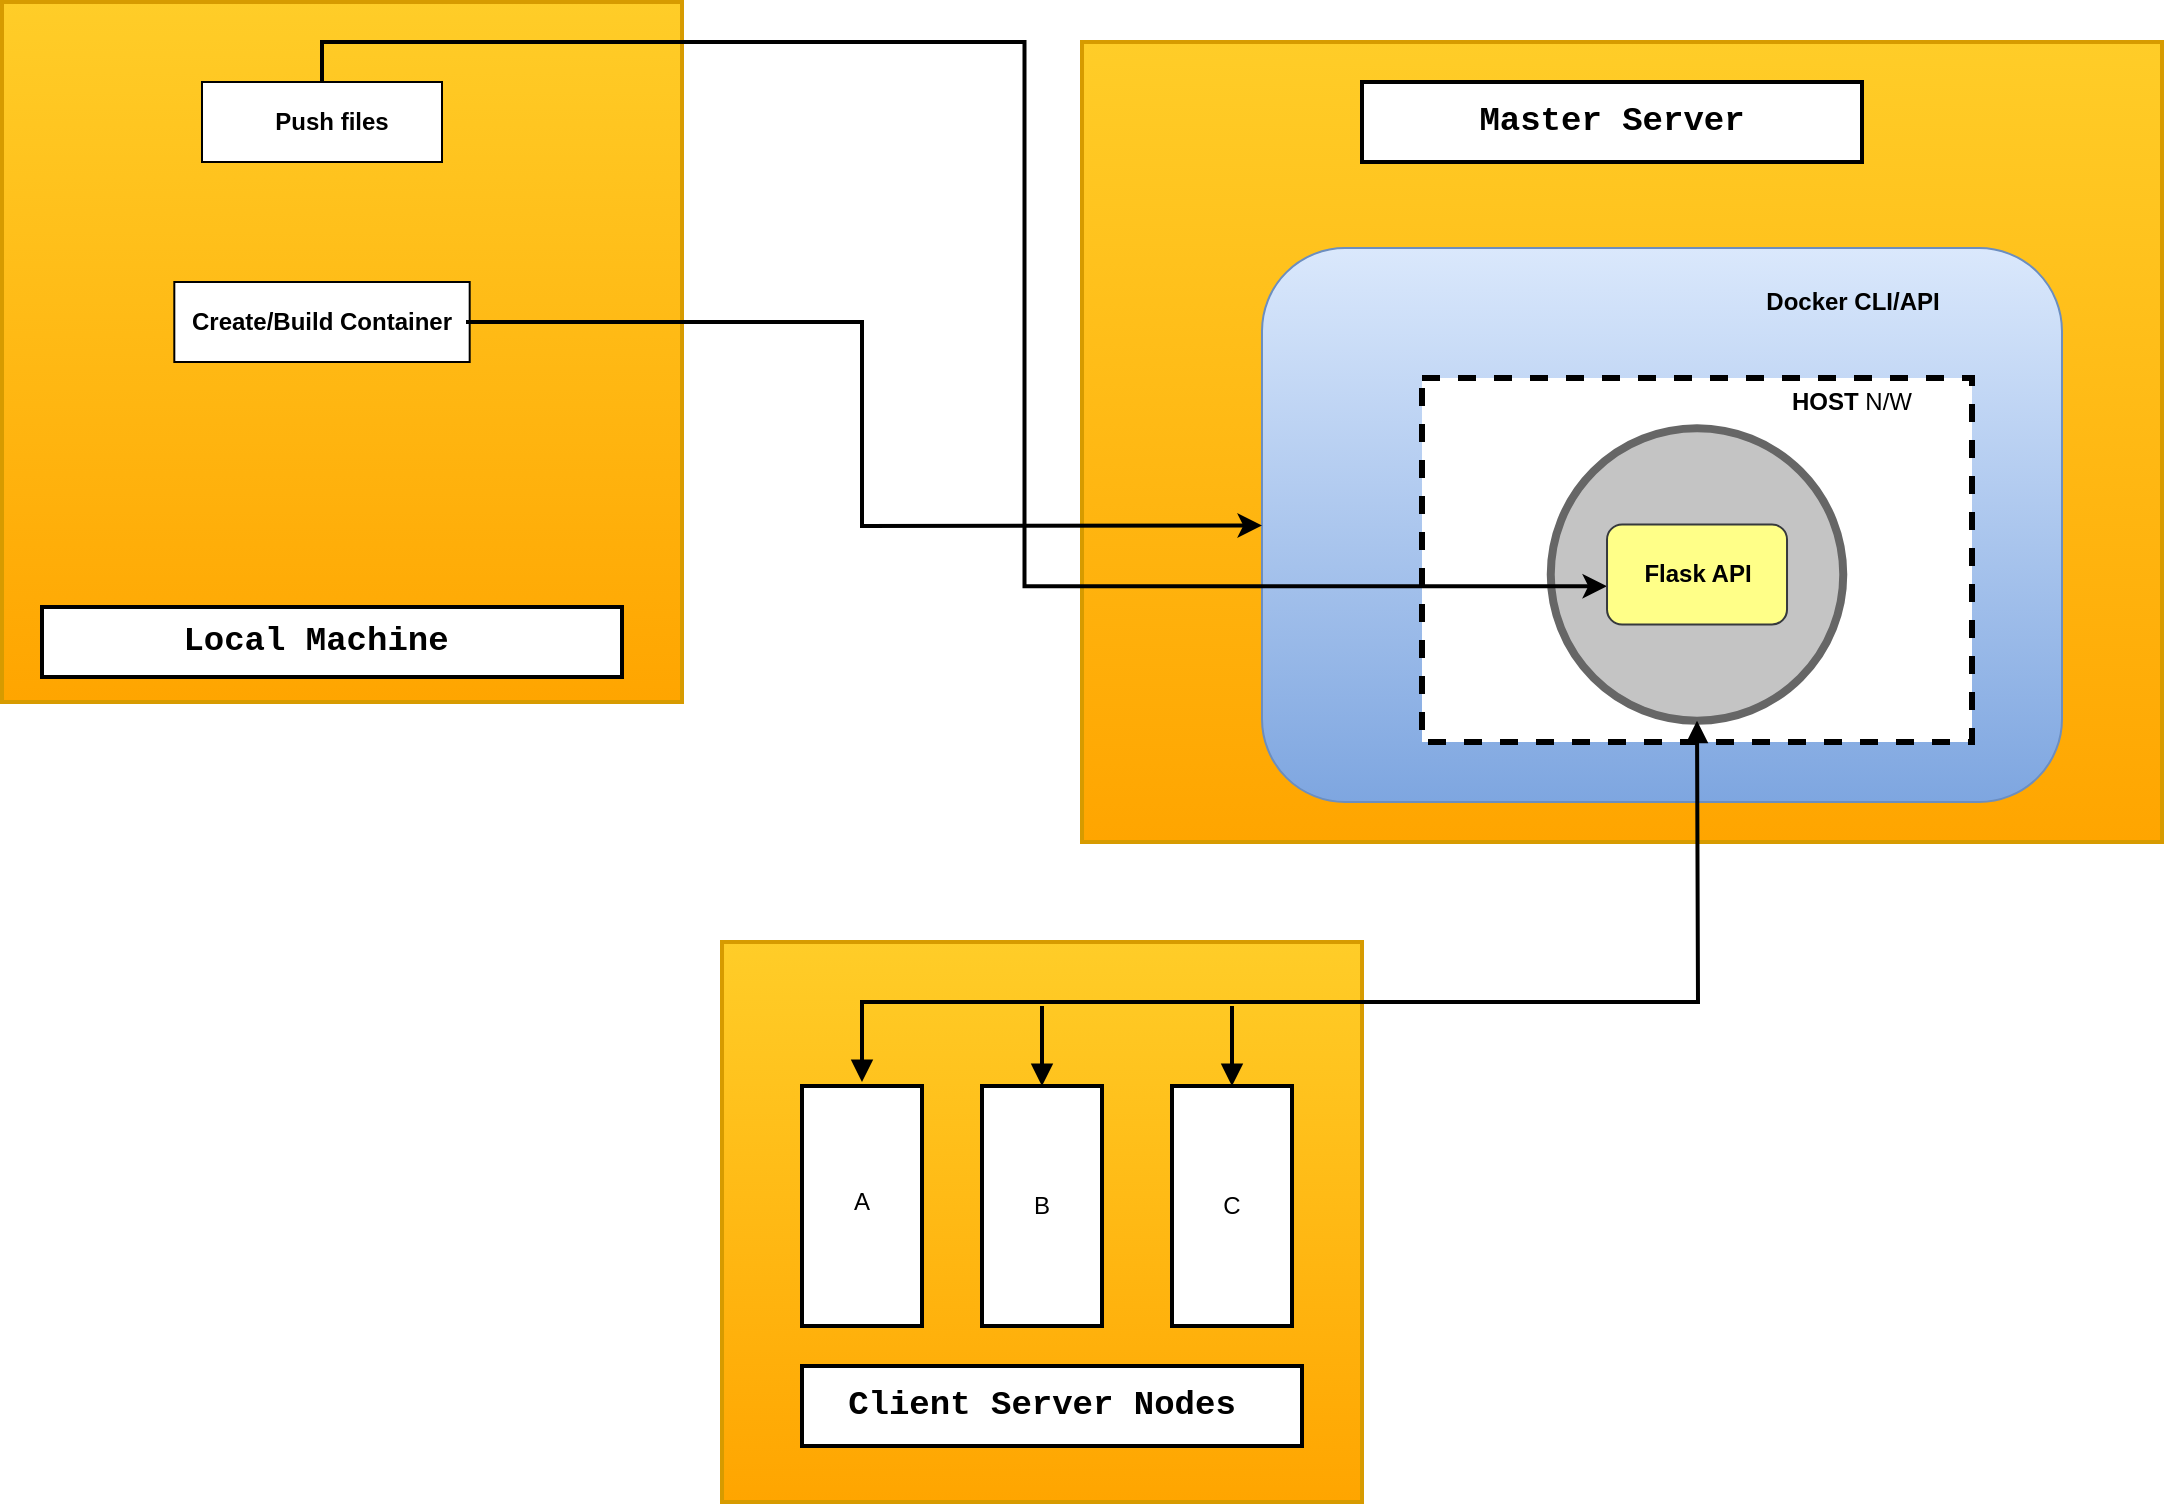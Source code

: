 <mxfile version="14.6.13" type="github"><diagram id="wq_Oh62XWg4GD8bbG_tc" name="Page-1"><mxGraphModel dx="1038" dy="1684" grid="1" gridSize="10" guides="1" tooltips="1" connect="1" arrows="1" fold="1" page="1" pageScale="1" pageWidth="850" pageHeight="1100" math="0" shadow="0"><root><mxCell id="0"/><mxCell id="1" parent="0"/><mxCell id="bRTbqs8VGssQcCrDGNR9-1" value="" style="group" vertex="1" connectable="0" parent="1"><mxGeometry x="100" y="-20" width="1030" height="750" as="geometry"/></mxCell><mxCell id="bRTbqs8VGssQcCrDGNR9-2" value="" style="rounded=0;whiteSpace=wrap;html=1;strokeWidth=2;gradientColor=#ffa500;fillColor=#ffcd28;strokeColor=#d79b00;" vertex="1" parent="bRTbqs8VGssQcCrDGNR9-1"><mxGeometry x="360" y="470" width="320" height="280" as="geometry"/></mxCell><mxCell id="bRTbqs8VGssQcCrDGNR9-3" value="" style="rounded=0;whiteSpace=wrap;html=1;strokeWidth=2;gradientColor=#ffa500;fillColor=#ffcd28;strokeColor=#d79b00;" vertex="1" parent="bRTbqs8VGssQcCrDGNR9-1"><mxGeometry width="340" height="350" as="geometry"/></mxCell><mxCell id="bRTbqs8VGssQcCrDGNR9-4" value="" style="rounded=0;whiteSpace=wrap;html=1;strokeWidth=2;gradientColor=#ffa500;fillColor=#ffcd28;strokeColor=#d79b00;" vertex="1" parent="bRTbqs8VGssQcCrDGNR9-1"><mxGeometry x="540" y="20" width="540" height="400" as="geometry"/></mxCell><mxCell id="bRTbqs8VGssQcCrDGNR9-9" value="" style="rounded=1;whiteSpace=wrap;html=1;gradientColor=#7ea6e0;fillColor=#dae8fc;strokeColor=#6c8ebf;" vertex="1" parent="bRTbqs8VGssQcCrDGNR9-1"><mxGeometry x="630" y="123" width="400" height="277" as="geometry"/></mxCell><mxCell id="bRTbqs8VGssQcCrDGNR9-10" value="&lt;b&gt;Docker CLI/API&lt;/b&gt;" style="text;html=1;align=center;verticalAlign=middle;resizable=0;points=[];autosize=1;strokeColor=none;" vertex="1" parent="bRTbqs8VGssQcCrDGNR9-1"><mxGeometry x="875" y="140" width="100" height="20" as="geometry"/></mxCell><mxCell id="bRTbqs8VGssQcCrDGNR9-12" value="" style="rounded=0;whiteSpace=wrap;html=1;dashed=1;gradientColor=#ffffff;strokeWidth=3;" vertex="1" parent="bRTbqs8VGssQcCrDGNR9-1"><mxGeometry x="710" y="188" width="275" height="182" as="geometry"/></mxCell><mxCell id="bRTbqs8VGssQcCrDGNR9-13" value="&lt;b&gt;HOST&lt;/b&gt; N/W" style="text;html=1;strokeColor=none;fillColor=none;align=center;verticalAlign=middle;whiteSpace=wrap;rounded=0;dashed=1;" vertex="1" parent="bRTbqs8VGssQcCrDGNR9-1"><mxGeometry x="890" y="190" width="70" height="20" as="geometry"/></mxCell><mxCell id="bRTbqs8VGssQcCrDGNR9-14" value="" style="ellipse;whiteSpace=wrap;html=1;aspect=fixed;strokeWidth=4;strokeColor=#666666;fontColor=#333333;fillColor=#C4C4C4;" vertex="1" parent="bRTbqs8VGssQcCrDGNR9-1"><mxGeometry x="774.38" y="213.13" width="146.25" height="146.25" as="geometry"/></mxCell><mxCell id="bRTbqs8VGssQcCrDGNR9-16" value="" style="rounded=0;whiteSpace=wrap;html=1;strokeWidth=2;gradientColor=#ffffff;rotation=90;" vertex="1" parent="bRTbqs8VGssQcCrDGNR9-1"><mxGeometry x="370" y="572" width="120" height="60" as="geometry"/></mxCell><mxCell id="bRTbqs8VGssQcCrDGNR9-17" style="edgeStyle=orthogonalEdgeStyle;rounded=0;orthogonalLoop=1;jettySize=auto;html=1;exitX=0;exitY=0.5;exitDx=0;exitDy=0;startArrow=block;startFill=1;endArrow=none;endFill=0;strokeWidth=2;" edge="1" parent="bRTbqs8VGssQcCrDGNR9-1" source="bRTbqs8VGssQcCrDGNR9-18"><mxGeometry relative="1" as="geometry"><mxPoint x="520" y="502" as="targetPoint"/></mxGeometry></mxCell><mxCell id="bRTbqs8VGssQcCrDGNR9-18" value="" style="rounded=0;whiteSpace=wrap;html=1;strokeWidth=2;gradientColor=#ffffff;rotation=90;" vertex="1" parent="bRTbqs8VGssQcCrDGNR9-1"><mxGeometry x="460" y="572" width="120" height="60" as="geometry"/></mxCell><mxCell id="bRTbqs8VGssQcCrDGNR9-19" style="edgeStyle=orthogonalEdgeStyle;rounded=0;orthogonalLoop=1;jettySize=auto;html=1;exitX=0;exitY=0.5;exitDx=0;exitDy=0;startArrow=block;startFill=1;endArrow=none;endFill=0;strokeWidth=2;" edge="1" parent="bRTbqs8VGssQcCrDGNR9-1" source="bRTbqs8VGssQcCrDGNR9-20"><mxGeometry relative="1" as="geometry"><mxPoint x="615" y="502" as="targetPoint"/></mxGeometry></mxCell><mxCell id="bRTbqs8VGssQcCrDGNR9-20" value="" style="rounded=0;whiteSpace=wrap;html=1;strokeWidth=2;gradientColor=#ffffff;rotation=90;" vertex="1" parent="bRTbqs8VGssQcCrDGNR9-1"><mxGeometry x="555" y="572" width="120" height="60" as="geometry"/></mxCell><mxCell id="bRTbqs8VGssQcCrDGNR9-21" value="" style="endArrow=block;startArrow=block;html=1;entryX=0.5;entryY=1;entryDx=0;entryDy=0;rounded=0;endFill=1;startFill=1;strokeWidth=2;" edge="1" parent="bRTbqs8VGssQcCrDGNR9-1" target="bRTbqs8VGssQcCrDGNR9-14"><mxGeometry width="50" height="50" relative="1" as="geometry"><mxPoint x="430" y="540" as="sourcePoint"/><mxPoint x="930" y="460" as="targetPoint"/><Array as="points"><mxPoint x="430" y="500"/><mxPoint x="848" y="500"/></Array></mxGeometry></mxCell><mxCell id="bRTbqs8VGssQcCrDGNR9-22" value="B" style="text;html=1;strokeColor=none;fillColor=none;align=center;verticalAlign=middle;whiteSpace=wrap;rounded=0;" vertex="1" parent="bRTbqs8VGssQcCrDGNR9-1"><mxGeometry x="500" y="592" width="40" height="20" as="geometry"/></mxCell><mxCell id="bRTbqs8VGssQcCrDGNR9-23" value="A" style="text;html=1;strokeColor=none;fillColor=none;align=center;verticalAlign=middle;whiteSpace=wrap;rounded=0;" vertex="1" parent="bRTbqs8VGssQcCrDGNR9-1"><mxGeometry x="410" y="590" width="40" height="20" as="geometry"/></mxCell><mxCell id="bRTbqs8VGssQcCrDGNR9-24" value="C" style="text;html=1;strokeColor=none;fillColor=none;align=center;verticalAlign=middle;whiteSpace=wrap;rounded=0;" vertex="1" parent="bRTbqs8VGssQcCrDGNR9-1"><mxGeometry x="595" y="592" width="40" height="20" as="geometry"/></mxCell><mxCell id="bRTbqs8VGssQcCrDGNR9-25" value="" style="rounded=0;whiteSpace=wrap;html=1;strokeWidth=2;gradientColor=#ffffff;" vertex="1" parent="bRTbqs8VGssQcCrDGNR9-1"><mxGeometry x="400" y="682" width="250" height="40" as="geometry"/></mxCell><mxCell id="bRTbqs8VGssQcCrDGNR9-26" value="&lt;font style=&quot;font-size: 17px&quot; face=&quot;Courier New&quot;&gt;&lt;b&gt;&lt;font style=&quot;font-size: 17px&quot;&gt;&lt;font style=&quot;font-size: 17px&quot;&gt;Client Server&lt;/font&gt;&lt;/font&gt;&lt;font style=&quot;font-size: 17px&quot;&gt; Nodes&lt;/font&gt;&lt;/b&gt;&lt;/font&gt;" style="text;html=1;strokeColor=none;fillColor=none;align=center;verticalAlign=middle;whiteSpace=wrap;rounded=0;" vertex="1" parent="bRTbqs8VGssQcCrDGNR9-1"><mxGeometry x="420" y="692" width="200" height="20" as="geometry"/></mxCell><mxCell id="bRTbqs8VGssQcCrDGNR9-27" value="" style="group" vertex="1" connectable="0" parent="bRTbqs8VGssQcCrDGNR9-1"><mxGeometry x="80" y="140" width="160" height="40" as="geometry"/></mxCell><mxCell id="bRTbqs8VGssQcCrDGNR9-28" value="" style="rounded=0;whiteSpace=wrap;html=1;" vertex="1" parent="bRTbqs8VGssQcCrDGNR9-27"><mxGeometry x="6.154" width="147.692" height="40" as="geometry"/></mxCell><mxCell id="bRTbqs8VGssQcCrDGNR9-29" value="&lt;b&gt;Create/Build Container&lt;/b&gt;" style="text;html=1;strokeColor=none;fillColor=none;align=center;verticalAlign=middle;whiteSpace=wrap;rounded=0;" vertex="1" parent="bRTbqs8VGssQcCrDGNR9-27"><mxGeometry y="10" width="160" height="20" as="geometry"/></mxCell><mxCell id="bRTbqs8VGssQcCrDGNR9-30" style="edgeStyle=orthogonalEdgeStyle;rounded=0;orthogonalLoop=1;jettySize=auto;html=1;exitX=0.5;exitY=0;exitDx=0;exitDy=0;entryX=0;entryY=0.617;entryDx=0;entryDy=0;entryPerimeter=0;strokeWidth=2;" edge="1" parent="bRTbqs8VGssQcCrDGNR9-1" source="bRTbqs8VGssQcCrDGNR9-33" target="bRTbqs8VGssQcCrDGNR9-7"><mxGeometry relative="1" as="geometry"><mxPoint x="550" y="160" as="targetPoint"/></mxGeometry></mxCell><mxCell id="bRTbqs8VGssQcCrDGNR9-32" value="" style="group" vertex="1" connectable="0" parent="bRTbqs8VGssQcCrDGNR9-1"><mxGeometry x="100" y="40" width="120" height="40" as="geometry"/></mxCell><mxCell id="bRTbqs8VGssQcCrDGNR9-33" value="" style="rounded=0;whiteSpace=wrap;html=1;" vertex="1" parent="bRTbqs8VGssQcCrDGNR9-32"><mxGeometry width="120" height="40" as="geometry"/></mxCell><mxCell id="bRTbqs8VGssQcCrDGNR9-34" value="&lt;b&gt;Push files&lt;/b&gt;" style="text;html=1;strokeColor=none;fillColor=none;align=center;verticalAlign=middle;whiteSpace=wrap;rounded=0;" vertex="1" parent="bRTbqs8VGssQcCrDGNR9-32"><mxGeometry x="30" y="10" width="70" height="20" as="geometry"/></mxCell><mxCell id="bRTbqs8VGssQcCrDGNR9-35" value="" style="rounded=0;whiteSpace=wrap;html=1;strokeWidth=2;" vertex="1" parent="bRTbqs8VGssQcCrDGNR9-1"><mxGeometry x="20" y="302.5" width="290" height="35" as="geometry"/></mxCell><mxCell id="bRTbqs8VGssQcCrDGNR9-36" value="Text" style="text;html=1;strokeColor=none;fillColor=none;align=center;verticalAlign=middle;whiteSpace=wrap;rounded=0;" vertex="1" parent="bRTbqs8VGssQcCrDGNR9-1"><mxGeometry x="780" y="50" width="40" height="20" as="geometry"/></mxCell><mxCell id="bRTbqs8VGssQcCrDGNR9-37" value="&lt;font style=&quot;font-size: 17px&quot; face=&quot;Courier New&quot;&gt;&lt;b&gt;&lt;font style=&quot;font-size: 17px&quot;&gt;Local Machine&lt;/font&gt;&lt;br&gt;&lt;/b&gt;&lt;/font&gt;" style="text;html=1;strokeColor=none;fillColor=none;align=center;verticalAlign=middle;whiteSpace=wrap;rounded=0;" vertex="1" parent="bRTbqs8VGssQcCrDGNR9-1"><mxGeometry x="32" y="309.5" width="250" height="20" as="geometry"/></mxCell><mxCell id="bRTbqs8VGssQcCrDGNR9-38" value="&lt;font face=&quot;Courier New&quot;&gt;&lt;b&gt;&lt;font style=&quot;font-size: 17px&quot;&gt;Master Server&lt;br&gt;&lt;/font&gt;&lt;/b&gt;&lt;/font&gt;" style="rounded=0;whiteSpace=wrap;html=1;strokeWidth=2;" vertex="1" parent="bRTbqs8VGssQcCrDGNR9-1"><mxGeometry x="680" y="40" width="250" height="40" as="geometry"/></mxCell><mxCell id="bRTbqs8VGssQcCrDGNR9-6" value="" style="group" vertex="1" connectable="0" parent="bRTbqs8VGssQcCrDGNR9-1"><mxGeometry x="787.5" y="256.25" width="120" height="60" as="geometry"/></mxCell><mxCell id="bRTbqs8VGssQcCrDGNR9-7" value="" style="rounded=1;whiteSpace=wrap;html=1;fillColor=#ffff88;strokeColor=#36393d;" vertex="1" parent="bRTbqs8VGssQcCrDGNR9-6"><mxGeometry x="15.01" y="5.01" width="90" height="50" as="geometry"/></mxCell><mxCell id="bRTbqs8VGssQcCrDGNR9-8" value="&lt;b&gt;Flask API&lt;/b&gt;" style="text;html=1;strokeColor=none;fillColor=none;align=center;verticalAlign=middle;whiteSpace=wrap;rounded=0;" vertex="1" parent="bRTbqs8VGssQcCrDGNR9-6"><mxGeometry x="25.01" y="20.01" width="70" height="20" as="geometry"/></mxCell><mxCell id="bRTbqs8VGssQcCrDGNR9-46" value="" style="endArrow=classic;html=1;rounded=0;strokeWidth=2;" edge="1" parent="bRTbqs8VGssQcCrDGNR9-1" target="bRTbqs8VGssQcCrDGNR9-9"><mxGeometry width="50" height="50" relative="1" as="geometry"><mxPoint x="232" y="160" as="sourcePoint"/><mxPoint x="282" y="110" as="targetPoint"/><Array as="points"><mxPoint x="430" y="160"/><mxPoint x="430" y="262"/></Array></mxGeometry></mxCell></root></mxGraphModel></diagram></mxfile>